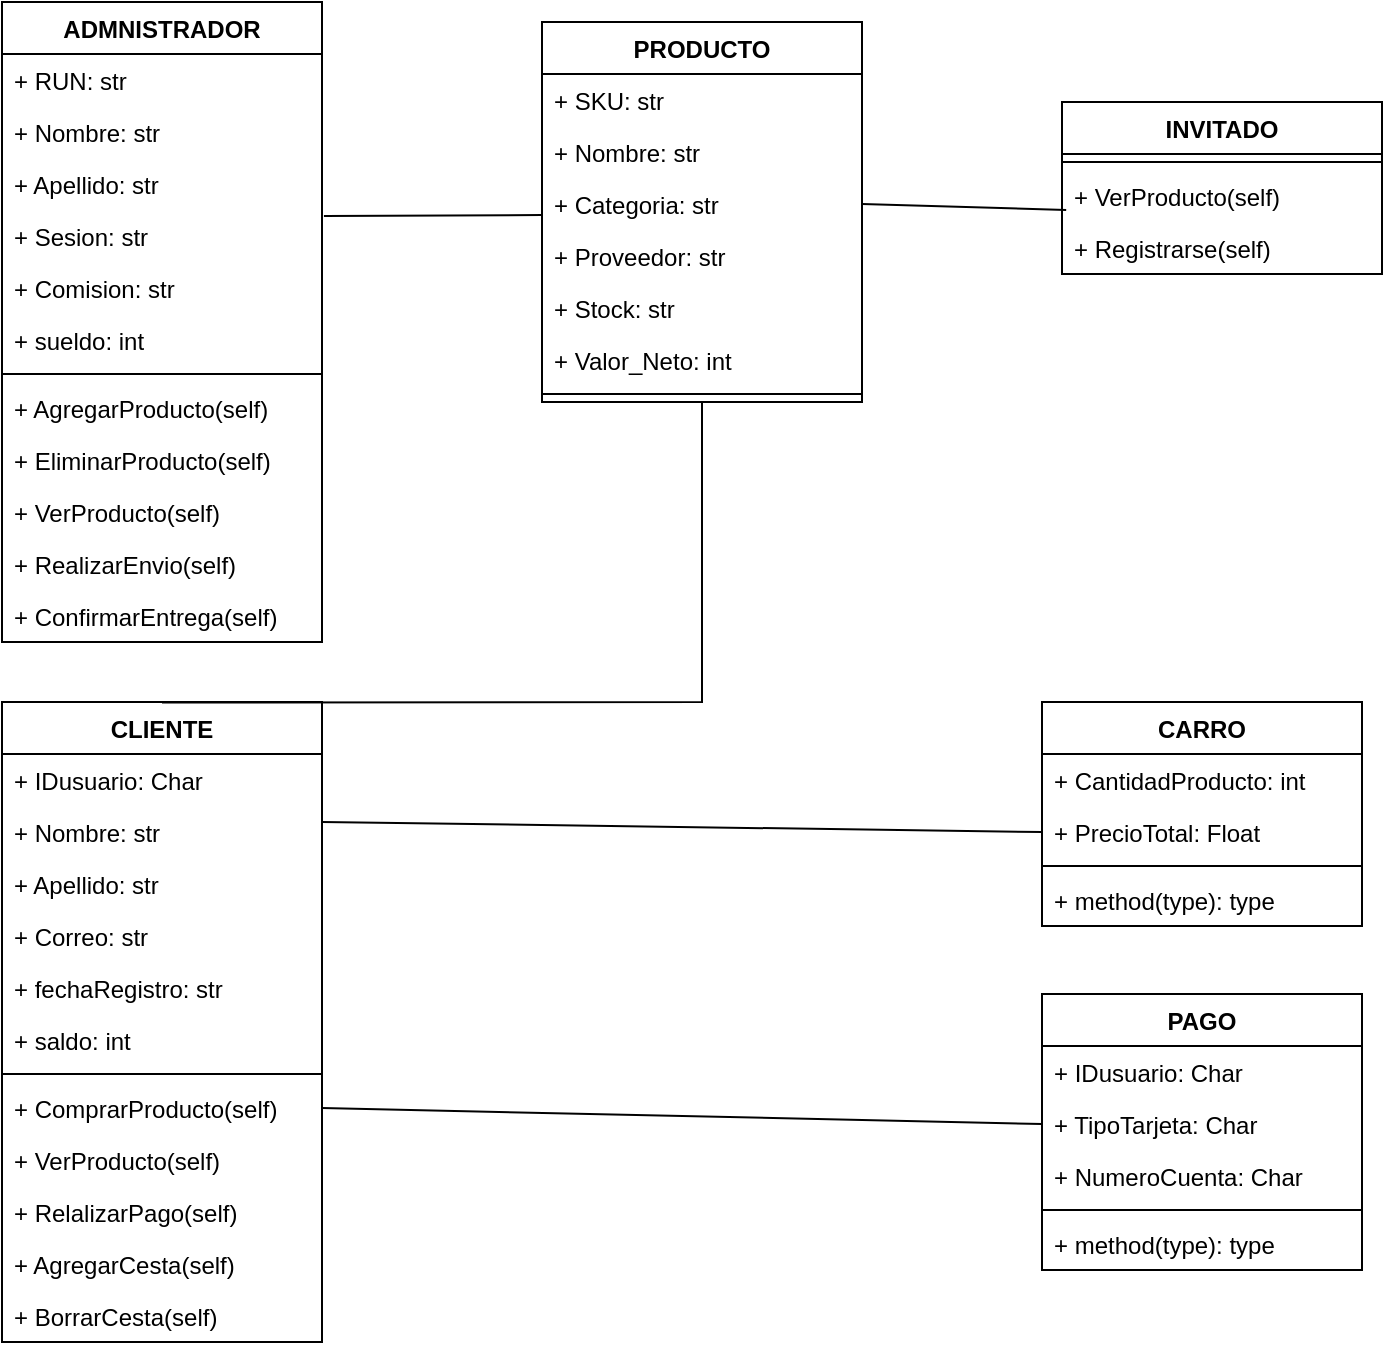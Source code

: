 <mxfile version="15.6.5" type="github">
  <diagram id="C5RBs43oDa-KdzZeNtuy" name="Page-1">
    <mxGraphModel dx="1422" dy="762" grid="1" gridSize="10" guides="1" tooltips="1" connect="1" arrows="1" fold="1" page="1" pageScale="1" pageWidth="827" pageHeight="1169" math="0" shadow="0">
      <root>
        <mxCell id="WIyWlLk6GJQsqaUBKTNV-0" />
        <mxCell id="WIyWlLk6GJQsqaUBKTNV-1" parent="WIyWlLk6GJQsqaUBKTNV-0" />
        <mxCell id="UofQzDpVd5aLPwEvvA5S-0" value="CLIENTE" style="swimlane;fontStyle=1;align=center;verticalAlign=top;childLayout=stackLayout;horizontal=1;startSize=26;horizontalStack=0;resizeParent=1;resizeParentMax=0;resizeLast=0;collapsible=1;marginBottom=0;fillColor=default;strokeColor=default;fontColor=default;" vertex="1" parent="WIyWlLk6GJQsqaUBKTNV-1">
          <mxGeometry x="110" y="370" width="160" height="320" as="geometry" />
        </mxCell>
        <mxCell id="UofQzDpVd5aLPwEvvA5S-1" value="+ IDusuario: Char" style="text;strokeColor=none;fillColor=none;align=left;verticalAlign=top;spacingLeft=4;spacingRight=4;overflow=hidden;rotatable=0;points=[[0,0.5],[1,0.5]];portConstraint=eastwest;fontColor=default;" vertex="1" parent="UofQzDpVd5aLPwEvvA5S-0">
          <mxGeometry y="26" width="160" height="26" as="geometry" />
        </mxCell>
        <mxCell id="UofQzDpVd5aLPwEvvA5S-2" value="+ Nombre: str" style="text;strokeColor=none;fillColor=none;align=left;verticalAlign=top;spacingLeft=4;spacingRight=4;overflow=hidden;rotatable=0;points=[[0,0.5],[1,0.5]];portConstraint=eastwest;" vertex="1" parent="UofQzDpVd5aLPwEvvA5S-0">
          <mxGeometry y="52" width="160" height="26" as="geometry" />
        </mxCell>
        <mxCell id="UofQzDpVd5aLPwEvvA5S-3" value="+ Apellido: str" style="text;strokeColor=none;fillColor=none;align=left;verticalAlign=top;spacingLeft=4;spacingRight=4;overflow=hidden;rotatable=0;points=[[0,0.5],[1,0.5]];portConstraint=eastwest;" vertex="1" parent="UofQzDpVd5aLPwEvvA5S-0">
          <mxGeometry y="78" width="160" height="26" as="geometry" />
        </mxCell>
        <mxCell id="UofQzDpVd5aLPwEvvA5S-4" value="+ Correo: str" style="text;strokeColor=none;fillColor=none;align=left;verticalAlign=top;spacingLeft=4;spacingRight=4;overflow=hidden;rotatable=0;points=[[0,0.5],[1,0.5]];portConstraint=eastwest;" vertex="1" parent="UofQzDpVd5aLPwEvvA5S-0">
          <mxGeometry y="104" width="160" height="26" as="geometry" />
        </mxCell>
        <mxCell id="UofQzDpVd5aLPwEvvA5S-5" value="+ fechaRegistro: str" style="text;strokeColor=none;fillColor=none;align=left;verticalAlign=top;spacingLeft=4;spacingRight=4;overflow=hidden;rotatable=0;points=[[0,0.5],[1,0.5]];portConstraint=eastwest;" vertex="1" parent="UofQzDpVd5aLPwEvvA5S-0">
          <mxGeometry y="130" width="160" height="26" as="geometry" />
        </mxCell>
        <mxCell id="UofQzDpVd5aLPwEvvA5S-6" value="+ saldo: int" style="text;strokeColor=none;fillColor=none;align=left;verticalAlign=top;spacingLeft=4;spacingRight=4;overflow=hidden;rotatable=0;points=[[0,0.5],[1,0.5]];portConstraint=eastwest;" vertex="1" parent="UofQzDpVd5aLPwEvvA5S-0">
          <mxGeometry y="156" width="160" height="26" as="geometry" />
        </mxCell>
        <mxCell id="UofQzDpVd5aLPwEvvA5S-7" value="" style="line;strokeWidth=1;fillColor=none;align=left;verticalAlign=middle;spacingTop=-1;spacingLeft=3;spacingRight=3;rotatable=0;labelPosition=right;points=[];portConstraint=eastwest;" vertex="1" parent="UofQzDpVd5aLPwEvvA5S-0">
          <mxGeometry y="182" width="160" height="8" as="geometry" />
        </mxCell>
        <mxCell id="UofQzDpVd5aLPwEvvA5S-8" value="+ ComprarProducto(self)" style="text;strokeColor=none;fillColor=none;align=left;verticalAlign=top;spacingLeft=4;spacingRight=4;overflow=hidden;rotatable=0;points=[[0,0.5],[1,0.5]];portConstraint=eastwest;fontColor=default;" vertex="1" parent="UofQzDpVd5aLPwEvvA5S-0">
          <mxGeometry y="190" width="160" height="26" as="geometry" />
        </mxCell>
        <mxCell id="UofQzDpVd5aLPwEvvA5S-9" value="+ VerProducto(self)" style="text;strokeColor=none;fillColor=none;align=left;verticalAlign=top;spacingLeft=4;spacingRight=4;overflow=hidden;rotatable=0;points=[[0,0.5],[1,0.5]];portConstraint=eastwest;fontColor=default;" vertex="1" parent="UofQzDpVd5aLPwEvvA5S-0">
          <mxGeometry y="216" width="160" height="26" as="geometry" />
        </mxCell>
        <mxCell id="UofQzDpVd5aLPwEvvA5S-71" value="+ RelalizarPago(self)" style="text;strokeColor=none;fillColor=none;align=left;verticalAlign=top;spacingLeft=4;spacingRight=4;overflow=hidden;rotatable=0;points=[[0,0.5],[1,0.5]];portConstraint=eastwest;fontColor=default;" vertex="1" parent="UofQzDpVd5aLPwEvvA5S-0">
          <mxGeometry y="242" width="160" height="26" as="geometry" />
        </mxCell>
        <mxCell id="UofQzDpVd5aLPwEvvA5S-70" value="+ AgregarCesta(self)" style="text;strokeColor=none;fillColor=none;align=left;verticalAlign=top;spacingLeft=4;spacingRight=4;overflow=hidden;rotatable=0;points=[[0,0.5],[1,0.5]];portConstraint=eastwest;fontColor=default;" vertex="1" parent="UofQzDpVd5aLPwEvvA5S-0">
          <mxGeometry y="268" width="160" height="26" as="geometry" />
        </mxCell>
        <mxCell id="UofQzDpVd5aLPwEvvA5S-10" value="+ BorrarCesta(self)" style="text;strokeColor=none;fillColor=none;align=left;verticalAlign=top;spacingLeft=4;spacingRight=4;overflow=hidden;rotatable=0;points=[[0,0.5],[1,0.5]];portConstraint=eastwest;fontColor=default;" vertex="1" parent="UofQzDpVd5aLPwEvvA5S-0">
          <mxGeometry y="294" width="160" height="26" as="geometry" />
        </mxCell>
        <mxCell id="UofQzDpVd5aLPwEvvA5S-11" value="ADMNISTRADOR" style="swimlane;fontStyle=1;align=center;verticalAlign=top;childLayout=stackLayout;horizontal=1;startSize=26;horizontalStack=0;resizeParent=1;resizeParentMax=0;resizeLast=0;collapsible=1;marginBottom=0;fillColor=default;strokeColor=default;fontColor=default;" vertex="1" parent="WIyWlLk6GJQsqaUBKTNV-1">
          <mxGeometry x="110" y="20" width="160" height="320" as="geometry" />
        </mxCell>
        <mxCell id="UofQzDpVd5aLPwEvvA5S-12" value="+ RUN: str" style="text;strokeColor=none;fillColor=none;align=left;verticalAlign=top;spacingLeft=4;spacingRight=4;overflow=hidden;rotatable=0;points=[[0,0.5],[1,0.5]];portConstraint=eastwest;" vertex="1" parent="UofQzDpVd5aLPwEvvA5S-11">
          <mxGeometry y="26" width="160" height="26" as="geometry" />
        </mxCell>
        <mxCell id="UofQzDpVd5aLPwEvvA5S-13" value="+ Nombre: str" style="text;strokeColor=none;fillColor=none;align=left;verticalAlign=top;spacingLeft=4;spacingRight=4;overflow=hidden;rotatable=0;points=[[0,0.5],[1,0.5]];portConstraint=eastwest;" vertex="1" parent="UofQzDpVd5aLPwEvvA5S-11">
          <mxGeometry y="52" width="160" height="26" as="geometry" />
        </mxCell>
        <mxCell id="UofQzDpVd5aLPwEvvA5S-14" value="+ Apellido: str" style="text;strokeColor=none;fillColor=none;align=left;verticalAlign=top;spacingLeft=4;spacingRight=4;overflow=hidden;rotatable=0;points=[[0,0.5],[1,0.5]];portConstraint=eastwest;" vertex="1" parent="UofQzDpVd5aLPwEvvA5S-11">
          <mxGeometry y="78" width="160" height="26" as="geometry" />
        </mxCell>
        <mxCell id="UofQzDpVd5aLPwEvvA5S-15" value="+ Sesion: str" style="text;strokeColor=none;fillColor=none;align=left;verticalAlign=top;spacingLeft=4;spacingRight=4;overflow=hidden;rotatable=0;points=[[0,0.5],[1,0.5]];portConstraint=eastwest;" vertex="1" parent="UofQzDpVd5aLPwEvvA5S-11">
          <mxGeometry y="104" width="160" height="26" as="geometry" />
        </mxCell>
        <mxCell id="UofQzDpVd5aLPwEvvA5S-16" value="+ Comision: str" style="text;strokeColor=none;fillColor=none;align=left;verticalAlign=top;spacingLeft=4;spacingRight=4;overflow=hidden;rotatable=0;points=[[0,0.5],[1,0.5]];portConstraint=eastwest;" vertex="1" parent="UofQzDpVd5aLPwEvvA5S-11">
          <mxGeometry y="130" width="160" height="26" as="geometry" />
        </mxCell>
        <mxCell id="UofQzDpVd5aLPwEvvA5S-17" value="+ sueldo: int" style="text;strokeColor=none;fillColor=none;align=left;verticalAlign=top;spacingLeft=4;spacingRight=4;overflow=hidden;rotatable=0;points=[[0,0.5],[1,0.5]];portConstraint=eastwest;" vertex="1" parent="UofQzDpVd5aLPwEvvA5S-11">
          <mxGeometry y="156" width="160" height="26" as="geometry" />
        </mxCell>
        <mxCell id="UofQzDpVd5aLPwEvvA5S-18" value="" style="line;strokeWidth=1;fillColor=none;align=left;verticalAlign=middle;spacingTop=-1;spacingLeft=3;spacingRight=3;rotatable=0;labelPosition=right;points=[];portConstraint=eastwest;" vertex="1" parent="UofQzDpVd5aLPwEvvA5S-11">
          <mxGeometry y="182" width="160" height="8" as="geometry" />
        </mxCell>
        <mxCell id="UofQzDpVd5aLPwEvvA5S-19" value="+ AgregarProducto(self)" style="text;strokeColor=none;fillColor=none;align=left;verticalAlign=top;spacingLeft=4;spacingRight=4;overflow=hidden;rotatable=0;points=[[0,0.5],[1,0.5]];portConstraint=eastwest;fontColor=default;" vertex="1" parent="UofQzDpVd5aLPwEvvA5S-11">
          <mxGeometry y="190" width="160" height="26" as="geometry" />
        </mxCell>
        <mxCell id="UofQzDpVd5aLPwEvvA5S-57" value="+ EliminarProducto(self)" style="text;strokeColor=none;fillColor=none;align=left;verticalAlign=top;spacingLeft=4;spacingRight=4;overflow=hidden;rotatable=0;points=[[0,0.5],[1,0.5]];portConstraint=eastwest;fontColor=default;" vertex="1" parent="UofQzDpVd5aLPwEvvA5S-11">
          <mxGeometry y="216" width="160" height="26" as="geometry" />
        </mxCell>
        <mxCell id="UofQzDpVd5aLPwEvvA5S-20" value="+ VerProducto(self)" style="text;strokeColor=none;fillColor=none;align=left;verticalAlign=top;spacingLeft=4;spacingRight=4;overflow=hidden;rotatable=0;points=[[0,0.5],[1,0.5]];portConstraint=eastwest;fontColor=default;" vertex="1" parent="UofQzDpVd5aLPwEvvA5S-11">
          <mxGeometry y="242" width="160" height="26" as="geometry" />
        </mxCell>
        <mxCell id="UofQzDpVd5aLPwEvvA5S-58" value="+ RealizarEnvio(self)" style="text;strokeColor=none;fillColor=none;align=left;verticalAlign=top;spacingLeft=4;spacingRight=4;overflow=hidden;rotatable=0;points=[[0,0.5],[1,0.5]];portConstraint=eastwest;fontColor=default;" vertex="1" parent="UofQzDpVd5aLPwEvvA5S-11">
          <mxGeometry y="268" width="160" height="26" as="geometry" />
        </mxCell>
        <mxCell id="UofQzDpVd5aLPwEvvA5S-21" value="+ ConfirmarEntrega(self)" style="text;strokeColor=none;fillColor=none;align=left;verticalAlign=top;spacingLeft=4;spacingRight=4;overflow=hidden;rotatable=0;points=[[0,0.5],[1,0.5]];portConstraint=eastwest;fontColor=default;" vertex="1" parent="UofQzDpVd5aLPwEvvA5S-11">
          <mxGeometry y="294" width="160" height="26" as="geometry" />
        </mxCell>
        <mxCell id="UofQzDpVd5aLPwEvvA5S-33" value="PRODUCTO" style="swimlane;fontStyle=1;align=center;verticalAlign=top;childLayout=stackLayout;horizontal=1;startSize=26;horizontalStack=0;resizeParent=1;resizeParentMax=0;resizeLast=0;collapsible=1;marginBottom=0;fillColor=default;strokeColor=default;fontColor=default;" vertex="1" parent="WIyWlLk6GJQsqaUBKTNV-1">
          <mxGeometry x="380" y="30" width="160" height="190" as="geometry" />
        </mxCell>
        <mxCell id="UofQzDpVd5aLPwEvvA5S-34" value="+ SKU: str" style="text;strokeColor=none;fillColor=none;align=left;verticalAlign=top;spacingLeft=4;spacingRight=4;overflow=hidden;rotatable=0;points=[[0,0.5],[1,0.5]];portConstraint=eastwest;" vertex="1" parent="UofQzDpVd5aLPwEvvA5S-33">
          <mxGeometry y="26" width="160" height="26" as="geometry" />
        </mxCell>
        <mxCell id="UofQzDpVd5aLPwEvvA5S-35" value="+ Nombre: str" style="text;strokeColor=none;fillColor=none;align=left;verticalAlign=top;spacingLeft=4;spacingRight=4;overflow=hidden;rotatable=0;points=[[0,0.5],[1,0.5]];portConstraint=eastwest;" vertex="1" parent="UofQzDpVd5aLPwEvvA5S-33">
          <mxGeometry y="52" width="160" height="26" as="geometry" />
        </mxCell>
        <mxCell id="UofQzDpVd5aLPwEvvA5S-36" value="+ Categoria: str" style="text;strokeColor=none;fillColor=none;align=left;verticalAlign=top;spacingLeft=4;spacingRight=4;overflow=hidden;rotatable=0;points=[[0,0.5],[1,0.5]];portConstraint=eastwest;" vertex="1" parent="UofQzDpVd5aLPwEvvA5S-33">
          <mxGeometry y="78" width="160" height="26" as="geometry" />
        </mxCell>
        <mxCell id="UofQzDpVd5aLPwEvvA5S-37" value="+ Proveedor: str" style="text;strokeColor=none;fillColor=none;align=left;verticalAlign=top;spacingLeft=4;spacingRight=4;overflow=hidden;rotatable=0;points=[[0,0.5],[1,0.5]];portConstraint=eastwest;" vertex="1" parent="UofQzDpVd5aLPwEvvA5S-33">
          <mxGeometry y="104" width="160" height="26" as="geometry" />
        </mxCell>
        <mxCell id="UofQzDpVd5aLPwEvvA5S-38" value="+ Stock: str" style="text;strokeColor=none;fillColor=none;align=left;verticalAlign=top;spacingLeft=4;spacingRight=4;overflow=hidden;rotatable=0;points=[[0,0.5],[1,0.5]];portConstraint=eastwest;" vertex="1" parent="UofQzDpVd5aLPwEvvA5S-33">
          <mxGeometry y="130" width="160" height="26" as="geometry" />
        </mxCell>
        <mxCell id="UofQzDpVd5aLPwEvvA5S-40" value="+ Valor_Neto: int" style="text;strokeColor=none;fillColor=none;align=left;verticalAlign=top;spacingLeft=4;spacingRight=4;overflow=hidden;rotatable=0;points=[[0,0.5],[1,0.5]];portConstraint=eastwest;" vertex="1" parent="UofQzDpVd5aLPwEvvA5S-33">
          <mxGeometry y="156" width="160" height="26" as="geometry" />
        </mxCell>
        <mxCell id="UofQzDpVd5aLPwEvvA5S-41" value="" style="line;strokeWidth=1;fillColor=none;align=left;verticalAlign=middle;spacingTop=-1;spacingLeft=3;spacingRight=3;rotatable=0;labelPosition=right;points=[];portConstraint=eastwest;" vertex="1" parent="UofQzDpVd5aLPwEvvA5S-33">
          <mxGeometry y="182" width="160" height="8" as="geometry" />
        </mxCell>
        <mxCell id="UofQzDpVd5aLPwEvvA5S-53" value="CARRO" style="swimlane;fontStyle=1;align=center;verticalAlign=top;childLayout=stackLayout;horizontal=1;startSize=26;horizontalStack=0;resizeParent=1;resizeParentMax=0;resizeLast=0;collapsible=1;marginBottom=0;fontColor=default;strokeColor=default;fillColor=default;" vertex="1" parent="WIyWlLk6GJQsqaUBKTNV-1">
          <mxGeometry x="630" y="370" width="160" height="112" as="geometry" />
        </mxCell>
        <mxCell id="UofQzDpVd5aLPwEvvA5S-54" value="+ CantidadProducto: int" style="text;strokeColor=none;fillColor=none;align=left;verticalAlign=top;spacingLeft=4;spacingRight=4;overflow=hidden;rotatable=0;points=[[0,0.5],[1,0.5]];portConstraint=eastwest;fontColor=default;" vertex="1" parent="UofQzDpVd5aLPwEvvA5S-53">
          <mxGeometry y="26" width="160" height="26" as="geometry" />
        </mxCell>
        <mxCell id="UofQzDpVd5aLPwEvvA5S-72" value="+ PrecioTotal: Float" style="text;strokeColor=none;fillColor=none;align=left;verticalAlign=top;spacingLeft=4;spacingRight=4;overflow=hidden;rotatable=0;points=[[0,0.5],[1,0.5]];portConstraint=eastwest;fontColor=default;" vertex="1" parent="UofQzDpVd5aLPwEvvA5S-53">
          <mxGeometry y="52" width="160" height="26" as="geometry" />
        </mxCell>
        <mxCell id="UofQzDpVd5aLPwEvvA5S-55" value="" style="line;strokeWidth=1;fillColor=none;align=left;verticalAlign=middle;spacingTop=-1;spacingLeft=3;spacingRight=3;rotatable=0;labelPosition=right;points=[];portConstraint=eastwest;fontColor=default;" vertex="1" parent="UofQzDpVd5aLPwEvvA5S-53">
          <mxGeometry y="78" width="160" height="8" as="geometry" />
        </mxCell>
        <mxCell id="UofQzDpVd5aLPwEvvA5S-56" value="+ method(type): type" style="text;strokeColor=none;fillColor=none;align=left;verticalAlign=top;spacingLeft=4;spacingRight=4;overflow=hidden;rotatable=0;points=[[0,0.5],[1,0.5]];portConstraint=eastwest;fontColor=default;" vertex="1" parent="UofQzDpVd5aLPwEvvA5S-53">
          <mxGeometry y="86" width="160" height="26" as="geometry" />
        </mxCell>
        <mxCell id="UofQzDpVd5aLPwEvvA5S-59" value="INVITADO" style="swimlane;fontStyle=1;align=center;verticalAlign=top;childLayout=stackLayout;horizontal=1;startSize=26;horizontalStack=0;resizeParent=1;resizeParentMax=0;resizeLast=0;collapsible=1;marginBottom=0;fillColor=default;strokeColor=default;fontColor=default;" vertex="1" parent="WIyWlLk6GJQsqaUBKTNV-1">
          <mxGeometry x="640" y="70" width="160" height="86" as="geometry" />
        </mxCell>
        <mxCell id="UofQzDpVd5aLPwEvvA5S-66" value="" style="line;strokeWidth=1;fillColor=none;align=left;verticalAlign=middle;spacingTop=-1;spacingLeft=3;spacingRight=3;rotatable=0;labelPosition=right;points=[];portConstraint=eastwest;" vertex="1" parent="UofQzDpVd5aLPwEvvA5S-59">
          <mxGeometry y="26" width="160" height="8" as="geometry" />
        </mxCell>
        <mxCell id="UofQzDpVd5aLPwEvvA5S-67" value="+ VerProducto(self)" style="text;strokeColor=none;fillColor=none;align=left;verticalAlign=top;spacingLeft=4;spacingRight=4;overflow=hidden;rotatable=0;points=[[0,0.5],[1,0.5]];portConstraint=eastwest;fontColor=default;" vertex="1" parent="UofQzDpVd5aLPwEvvA5S-59">
          <mxGeometry y="34" width="160" height="26" as="geometry" />
        </mxCell>
        <mxCell id="UofQzDpVd5aLPwEvvA5S-68" value="+ Registrarse(self)" style="text;strokeColor=none;fillColor=none;align=left;verticalAlign=top;spacingLeft=4;spacingRight=4;overflow=hidden;rotatable=0;points=[[0,0.5],[1,0.5]];portConstraint=eastwest;fontColor=default;" vertex="1" parent="UofQzDpVd5aLPwEvvA5S-59">
          <mxGeometry y="60" width="160" height="26" as="geometry" />
        </mxCell>
        <mxCell id="UofQzDpVd5aLPwEvvA5S-74" value="PAGO" style="swimlane;fontStyle=1;align=center;verticalAlign=top;childLayout=stackLayout;horizontal=1;startSize=26;horizontalStack=0;resizeParent=1;resizeParentMax=0;resizeLast=0;collapsible=1;marginBottom=0;fontColor=default;strokeColor=default;fillColor=default;" vertex="1" parent="WIyWlLk6GJQsqaUBKTNV-1">
          <mxGeometry x="630" y="516" width="160" height="138" as="geometry" />
        </mxCell>
        <mxCell id="UofQzDpVd5aLPwEvvA5S-78" value="+ IDusuario: Char" style="text;strokeColor=none;fillColor=none;align=left;verticalAlign=top;spacingLeft=4;spacingRight=4;overflow=hidden;rotatable=0;points=[[0,0.5],[1,0.5]];portConstraint=eastwest;fontColor=default;" vertex="1" parent="UofQzDpVd5aLPwEvvA5S-74">
          <mxGeometry y="26" width="160" height="26" as="geometry" />
        </mxCell>
        <mxCell id="UofQzDpVd5aLPwEvvA5S-79" value="+ TipoTarjeta: Char" style="text;strokeColor=none;fillColor=none;align=left;verticalAlign=top;spacingLeft=4;spacingRight=4;overflow=hidden;rotatable=0;points=[[0,0.5],[1,0.5]];portConstraint=eastwest;fontColor=default;" vertex="1" parent="UofQzDpVd5aLPwEvvA5S-74">
          <mxGeometry y="52" width="160" height="26" as="geometry" />
        </mxCell>
        <mxCell id="UofQzDpVd5aLPwEvvA5S-75" value="+ NumeroCuenta: Char" style="text;strokeColor=none;fillColor=none;align=left;verticalAlign=top;spacingLeft=4;spacingRight=4;overflow=hidden;rotatable=0;points=[[0,0.5],[1,0.5]];portConstraint=eastwest;fontColor=default;" vertex="1" parent="UofQzDpVd5aLPwEvvA5S-74">
          <mxGeometry y="78" width="160" height="26" as="geometry" />
        </mxCell>
        <mxCell id="UofQzDpVd5aLPwEvvA5S-76" value="" style="line;strokeWidth=1;fillColor=none;align=left;verticalAlign=middle;spacingTop=-1;spacingLeft=3;spacingRight=3;rotatable=0;labelPosition=right;points=[];portConstraint=eastwest;fontColor=default;" vertex="1" parent="UofQzDpVd5aLPwEvvA5S-74">
          <mxGeometry y="104" width="160" height="8" as="geometry" />
        </mxCell>
        <mxCell id="UofQzDpVd5aLPwEvvA5S-77" value="+ method(type): type" style="text;strokeColor=none;fillColor=none;align=left;verticalAlign=top;spacingLeft=4;spacingRight=4;overflow=hidden;rotatable=0;points=[[0,0.5],[1,0.5]];portConstraint=eastwest;fontColor=default;" vertex="1" parent="UofQzDpVd5aLPwEvvA5S-74">
          <mxGeometry y="112" width="160" height="26" as="geometry" />
        </mxCell>
        <mxCell id="UofQzDpVd5aLPwEvvA5S-86" value="" style="endArrow=none;html=1;rounded=0;labelBackgroundColor=default;fontColor=default;strokeColor=default;fillColor=default;entryX=0;entryY=0.5;entryDx=0;entryDy=0;exitX=1;exitY=0.5;exitDx=0;exitDy=0;" edge="1" parent="WIyWlLk6GJQsqaUBKTNV-1" source="UofQzDpVd5aLPwEvvA5S-8" target="UofQzDpVd5aLPwEvvA5S-79">
          <mxGeometry relative="1" as="geometry">
            <mxPoint x="270" y="529.5" as="sourcePoint" />
            <mxPoint x="430" y="529.5" as="targetPoint" />
          </mxGeometry>
        </mxCell>
        <mxCell id="UofQzDpVd5aLPwEvvA5S-88" value="" style="endArrow=none;html=1;rounded=0;labelBackgroundColor=default;fontColor=default;strokeColor=default;fillColor=default;entryX=0;entryY=0.5;entryDx=0;entryDy=0;" edge="1" parent="WIyWlLk6GJQsqaUBKTNV-1" target="UofQzDpVd5aLPwEvvA5S-72">
          <mxGeometry relative="1" as="geometry">
            <mxPoint x="270" y="430" as="sourcePoint" />
            <mxPoint x="630" y="481.5" as="targetPoint" />
          </mxGeometry>
        </mxCell>
        <mxCell id="UofQzDpVd5aLPwEvvA5S-89" value="" style="endArrow=none;html=1;rounded=0;labelBackgroundColor=default;fontColor=default;strokeColor=default;fillColor=default;entryX=0.5;entryY=1;entryDx=0;entryDy=0;" edge="1" parent="WIyWlLk6GJQsqaUBKTNV-1" target="UofQzDpVd5aLPwEvvA5S-33">
          <mxGeometry relative="1" as="geometry">
            <mxPoint x="190" y="370.25" as="sourcePoint" />
            <mxPoint x="550" y="421.75" as="targetPoint" />
            <Array as="points">
              <mxPoint x="460" y="370" />
            </Array>
          </mxGeometry>
        </mxCell>
        <mxCell id="UofQzDpVd5aLPwEvvA5S-90" value="" style="endArrow=none;html=1;rounded=0;labelBackgroundColor=default;fontColor=default;strokeColor=default;fillColor=default;entryX=0.013;entryY=0.769;entryDx=0;entryDy=0;entryPerimeter=0;exitX=1;exitY=0.5;exitDx=0;exitDy=0;" edge="1" parent="WIyWlLk6GJQsqaUBKTNV-1" source="UofQzDpVd5aLPwEvvA5S-36" target="UofQzDpVd5aLPwEvvA5S-67">
          <mxGeometry relative="1" as="geometry">
            <mxPoint x="550" y="104.5" as="sourcePoint" />
            <mxPoint x="910" y="156" as="targetPoint" />
          </mxGeometry>
        </mxCell>
        <mxCell id="UofQzDpVd5aLPwEvvA5S-91" value="" style="endArrow=none;html=1;rounded=0;labelBackgroundColor=default;fontColor=default;strokeColor=default;fillColor=default;entryX=0.013;entryY=0.769;entryDx=0;entryDy=0;entryPerimeter=0;exitX=1.006;exitY=0.115;exitDx=0;exitDy=0;exitPerimeter=0;" edge="1" parent="WIyWlLk6GJQsqaUBKTNV-1" source="UofQzDpVd5aLPwEvvA5S-15">
          <mxGeometry relative="1" as="geometry">
            <mxPoint x="277.92" y="123.5" as="sourcePoint" />
            <mxPoint x="380.0" y="126.494" as="targetPoint" />
          </mxGeometry>
        </mxCell>
      </root>
    </mxGraphModel>
  </diagram>
</mxfile>
